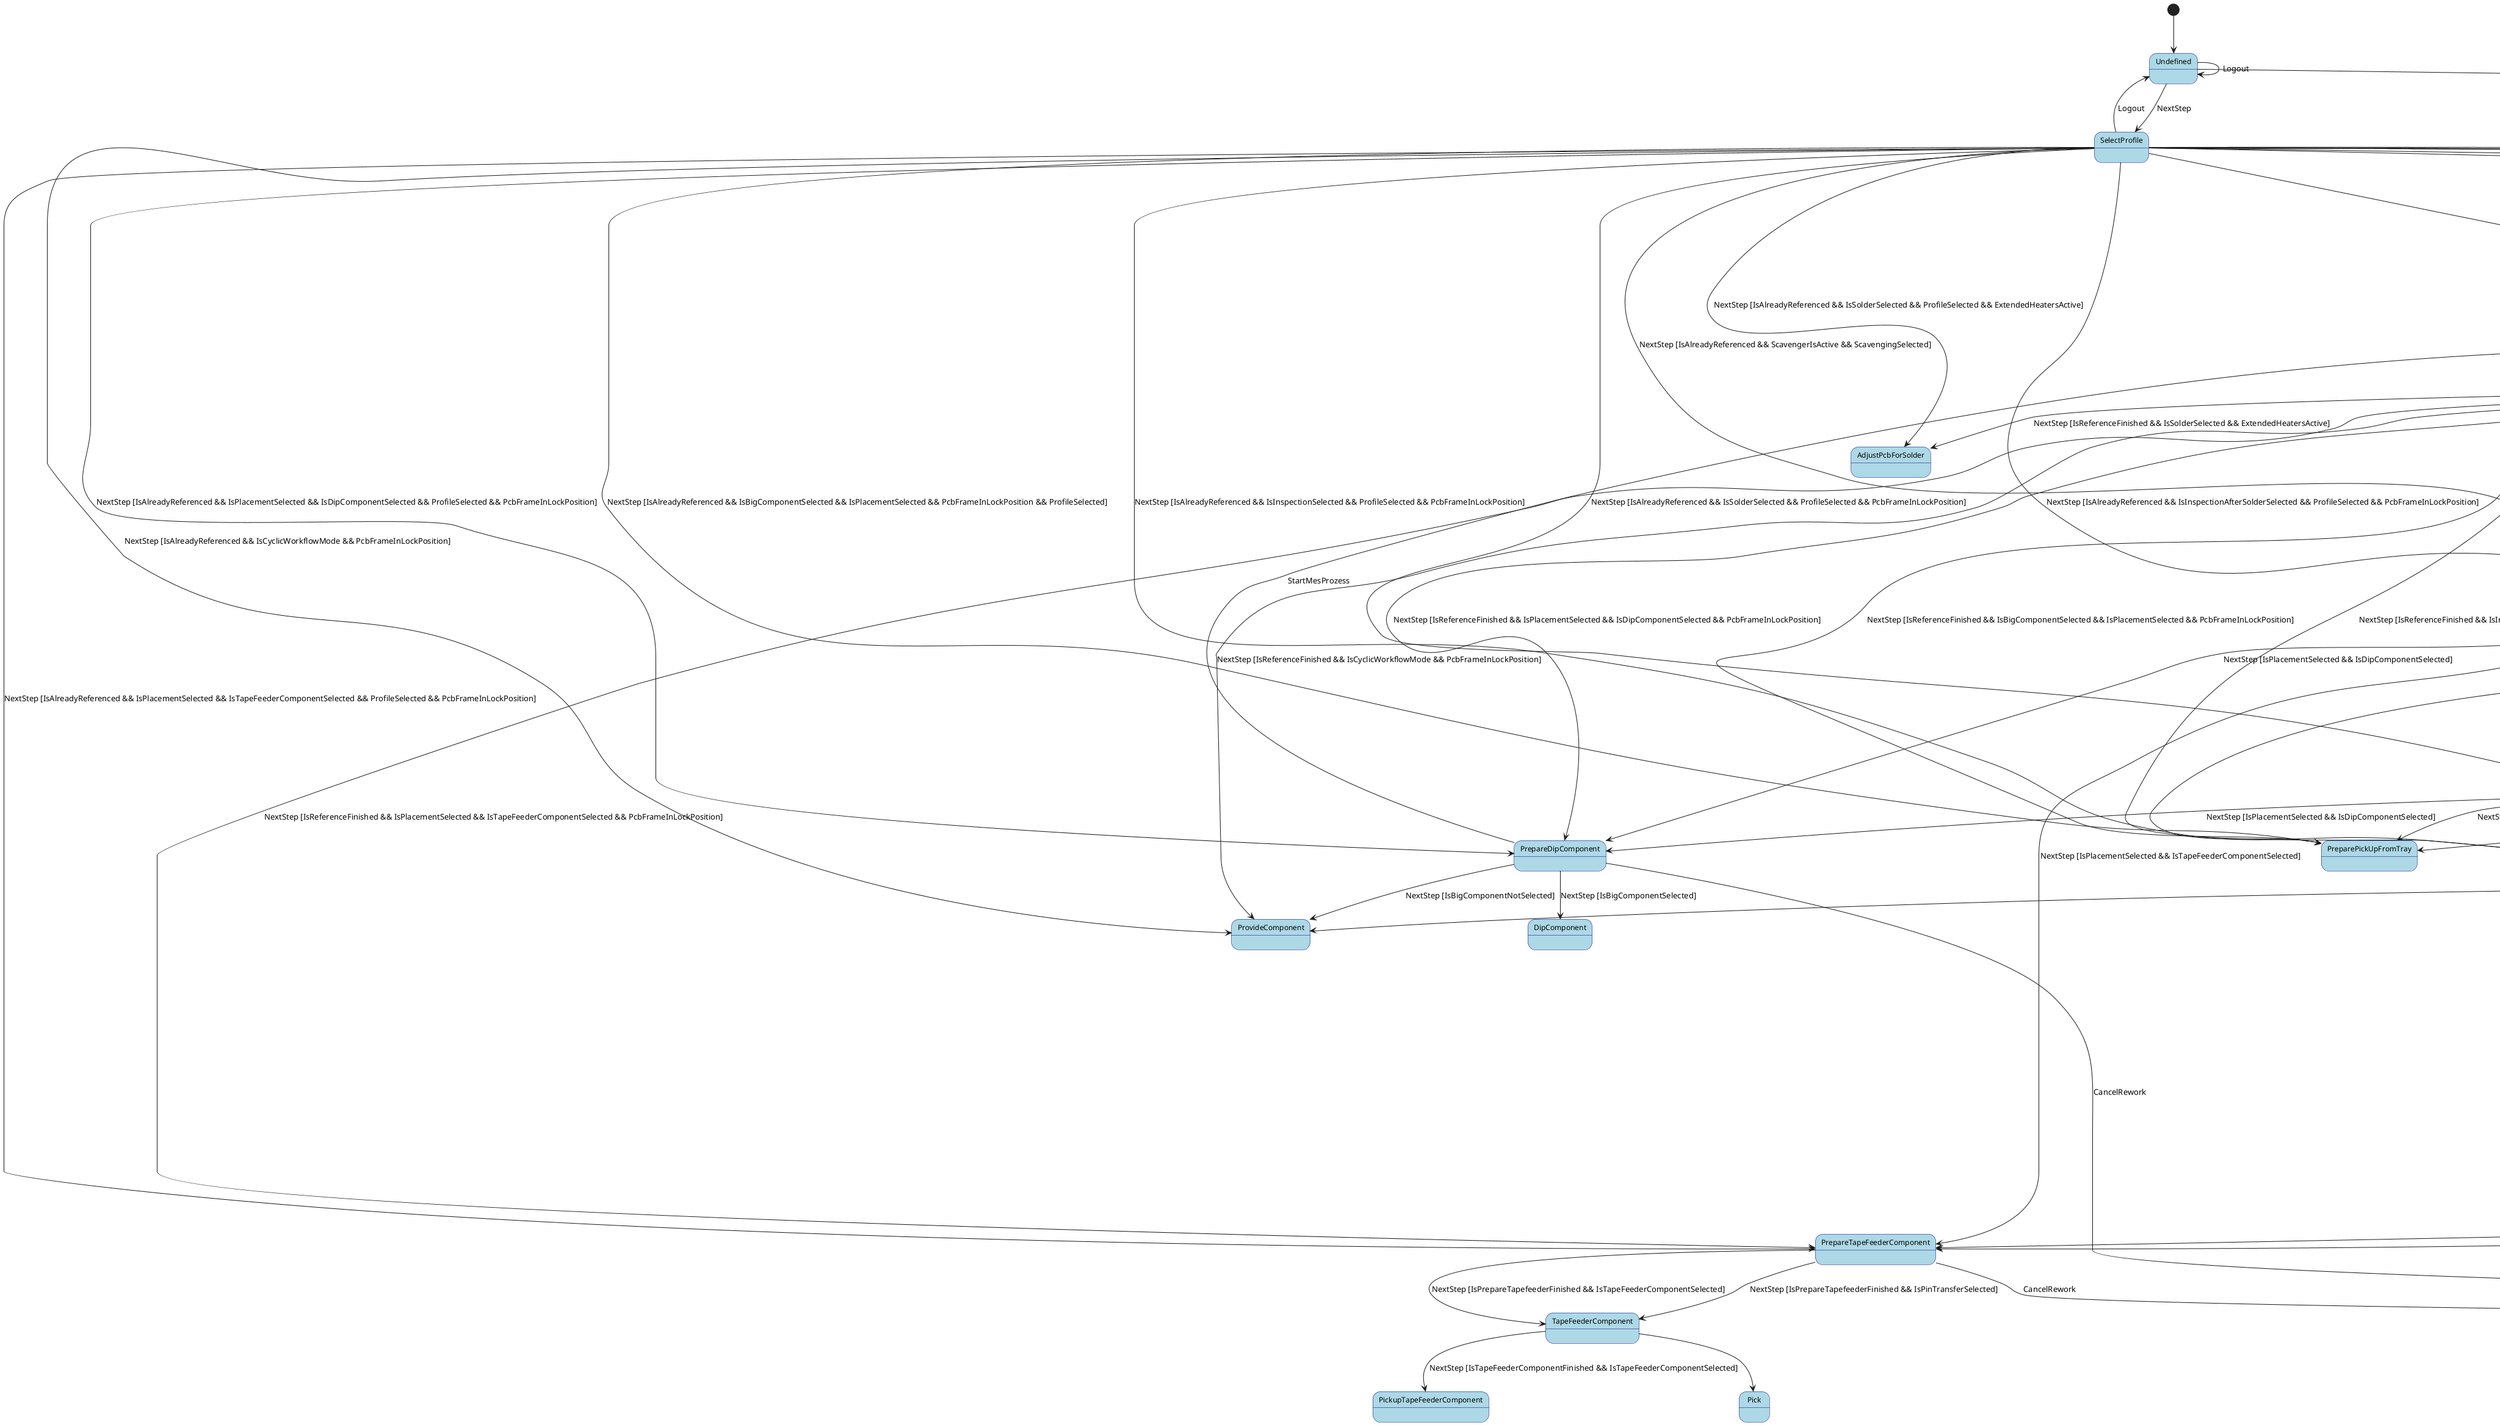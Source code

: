 @startuml StateMachineReworkHR600Base
skinparam state {
  BackgroundColor LightBlue
  BorderColor DarkBlue
  FontSize 12
}

[*] --> Undefined

' Transitions from Undefined
Undefined --> Undefined : Logout
Undefined --> SelectProfile : NextStep
Undefined --> PcbVerification : StartMesProzess

' Transitions from PcbVerification
PcbVerification --> VerifyPcb : StartMesProzess [IsPcbVerificationFinished]
PcbVerification --> CanceledWorkflow : CancelRework

' Transitions from VerifyPcb
VerifyPcb --> Reference : NextStep [IsVerifyPcbFinished]
VerifyPcb --> VerifyPcb : StartMesProzess
VerifyPcb --> CanceledWorkflow : CancelRework

' Transitions from SelectProfile
SelectProfile --> Undefined : Logout
SelectProfile --> AdjustPcb : NextStep [IsAlreadyReferenced && ProfileSelected && ExtendedHeatersActive]
SelectProfile --> PrepareScavenging : NextStep [IsAlreadyReferenced && ScavengerIsActive && ScavengingSelected]
SelectProfile --> AdjustCrosshair : NextStep [IsAlreadyReferenced && IsDesolderSelected && ProfileSelected && PcbFrameInLockPosition]
SelectProfile --> PreparePickUpFromTray : NextStep [IsAlreadyReferenced && IsBigComponentSelected && IsPlacementSelected && PcbFrameInLockPosition && ProfileSelected]
SelectProfile --> PrepareDipComponent : NextStep [IsAlreadyReferenced && IsPlacementSelected && IsDipComponentSelected && ProfileSelected && PcbFrameInLockPosition]
SelectProfile --> PrepareProvidePrintedComponent : NextStep [IsAlreadyReferenced && IsPlacementSelected && IsPrintComponentSelected && ProfileSelected && PcbFrameInLockPosition]
SelectProfile --> ChangePipetteBeforePipetteDip : NextStep [IsAlreadyReferenced && IsPlacementSelected && IsPinTransferSelected && ProfileSelected && PcbFrameInLockPosition]
SelectProfile --> PrepareTapeFeederComponent : NextStep [IsAlreadyReferenced && IsPlacementSelected && IsTapeFeederComponentSelected && ProfileSelected && PcbFrameInLockPosition]
SelectProfile --> ProvideComponent : NextStep [IsAlreadyReferenced && IsCyclicWorkflowMode && PcbFrameInLockPosition]
SelectProfile --> PrepareProvideComponent : NextStep [IsAlreadyReferenced && IsPlacementSelected && ProfileSelected && PcbFrameInLockPosition]
SelectProfile --> Inspection : NextStep [IsAlreadyReferenced && IsInspectionSelected && ProfileSelected && PcbFrameInLockPosition]
SelectProfile --> AdjustPcbForSolder : NextStep [IsAlreadyReferenced && IsSolderSelected && ProfileSelected && ExtendedHeatersActive]
SelectProfile --> AdjustCrosshairForSolder : NextStep [IsAlreadyReferenced && IsSolderSelected && ProfileSelected && PcbFrameInLockPosition]
SelectProfile --> InspectionAfterSolder : NextStep [IsAlreadyReferenced && IsInspectionAfterSolderSelected && ProfileSelected && PcbFrameInLockPosition]
SelectProfile --> Reference : NextStep [ProfileSelected]
SelectProfile --> VerifyPcb : StartMesProzess [IsPcbVerificationFinished]
SelectProfile --> InsertScavengingPipette : NextStep [ScavengingSelected && ProfileSelected && IsAlreadyReferenced]

' Transitions from Reference
Reference --> ProvideComponent : NextStep [IsReferenceFinished && IsCyclicWorkflowMode && PcbFrameInLockPosition]
Reference --> AdjustPcb : NextStep [IsReferenceFinished && ExtendedHeatersActive]
Reference --> PrepareScavenging : NextStep [IsReferenceFinished && ScavengerIsActive && ScavengingSelected]
Reference --> AdjustCrosshair : NextStep [IsReferenceFinished && IsDesolderSelected && PcbFrameInLockPosition]
Reference --> PreparePickUpFromTray : NextStep [IsReferenceFinished && IsBigComponentSelected && IsPlacementSelected && PcbFrameInLockPosition]
Reference --> PrepareProvidePrintedComponent : NextStep [IsReferenceFinished && IsPlacementSelected && IsPrintComponentSelected && PcbFrameInLockPosition]
Reference --> PrepareDipComponent : NextStep [IsReferenceFinished && IsPlacementSelected && IsDipComponentSelected && PcbFrameInLockPosition]
Reference --> ChangePipetteBeforePipetteDip : NextStep [IsReferenceFinished && IsPlacementSelected && IsPinTransferSelected && PcbFrameInLockPosition]
Reference --> PrepareTapeFeederComponent : NextStep [IsReferenceFinished && IsPlacementSelected && IsTapeFeederComponentSelected && PcbFrameInLockPosition]
Reference --> PrepareProvideComponent : NextStep [IsReferenceFinished && IsPlacementSelected && PcbFrameInLockPosition]
Reference --> Inspection : NextStep [IsReferenceFinished && IsInspectionSelected && PcbFrameInLockPosition]
Reference --> AdjustPcbForSolder : NextStep [IsReferenceFinished && IsSolderSelected && ExtendedHeatersActive]
Reference --> AdjustCrosshairForSolder : NextStep [IsReferenceFinished && IsSolderSelected && PcbFrameInLockPosition]
Reference --> InspectionAfterSolder : NextStep [IsReferenceFinished && IsInspectionAfterSolderSelected && PcbFrameInLockPosition]
Reference --> VerifyPcb : NextStep
Reference --> CanceledWorkflow : CancelRework
Reference --> VerifyPcb : StartMesProzess
Reference --> InsertScavengingPipette : NextStep [IsReferenceFinished && ScavengingSelected]

' Transitions from AdjustPcb
AdjustPcb --> PrepareScavenging : NextStep [ScavengerIsActive && ScavengingSelected]
AdjustPcb --> AdjustCrosshair : NextStep [IsDesolderSelected]
AdjustPcb --> PreparePickUpFromTray : NextStep [IsBigComponentSelected && IsPlacementSelected]
AdjustPcb --> PrepareProvidePrintedComponent : NextStep [IsPlacementSelected && IsPrintComponentSelected]
AdjustPcb --> PrepareDipComponent : NextStep [IsPlacementSelected && IsDipComponentSelected]
AdjustPcb --> ChangePipetteBeforePipetteDip : NextStep [IsPlacementSelected && IsPinTransferSelected]
AdjustPcb --> PrepareTapeFeederComponent : NextStep [IsPlacementSelected && IsTapeFeederComponentSelected]
AdjustPcb --> PrepareProvideComponent : NextStep [IsPlacementSelected]
AdjustPcb --> Inspection : NextStep [IsInspectionSelected]
AdjustPcb --> AdjustCrosshairForSolder : NextStep [IsSolderSelected]
AdjustPcb --> InspectionAfterSolder : NextStep [IsInspectionAfterSolderSelected]
AdjustPcb --> FinishRework : NextStep
AdjustPcb --> CanceledWorkflow : CancelRework
AdjustPcb --> VerifyPcb : StartMesProzess

' Transitions from AdjustCrosshair
AdjustCrosshair --> AdjustTeSensor : NextStep [AdjustDriveFinished]
AdjustCrosshair --> CanceledWorkflow : CancelRework
AdjustCrosshair --> VerifyPcb : StartMesProzess

' Transitions from AdjustTeSensor
AdjustTeSensor --> InsertScavengingPipette : NextStep [ScavengerIsActive && ScavengingSelected && PrepareScavengingFinished]
AdjustTeSensor --> Desolder : NextStep [AdjustDriveFinished && IsDesolderSelected]
AdjustTeSensor --> FinishRework : NextStep
AdjustTeSensor --> CanceledWorkflow : CancelRework
AdjustTeSensor --> VerifyPcb : StartMesProzess

' Transitions from InsertScavengingPipette
InsertScavengingPipette --> Desolder : NextStep [InsertScavengingPipetteFinished]
InsertScavengingPipette --> CanceledWorkflow : CancelRework
InsertScavengingPipette --> VerifyPcb : StartMesProzess

' Transitions from Desolder
Desolder --> ScavengingElement : NextStep [ScavengerIsActive && ScavengingSelected && IsDesolderFinished]
Desolder --> CleanBoard : NextStep [IsDesolderFinished]
Desolder --> AdjustCrosshair : PreviousStep
Desolder --> CanceledWorkflow : CancelRework
Desolder --> VerifyPcb : StartMesProzess

' Transitions from CleanBoard
CleanBoard --> PreparePickUpFromTray : NextStep [IsBigComponentSelected && IsPlacementSelected]
CleanBoard --> PrepareProvidePrintedComponent : NextStep [IsPlacementSelected && IsPrintComponentSelected]
CleanBoard --> PrepareDipComponent : NextStep [IsPlacementSelected && IsDipComponentSelected]
CleanBoard --> ChangePipetteBeforePipetteDip : NextStep [IsPlacementSelected && IsPinTransferSelected]
CleanBoard --> PrepareTapeFeederComponent : NextStep [IsPlacementSelected && IsTapeFeederComponentSelected]
CleanBoard --> PrepareProvideComponent : NextStep [IsPlacementSelected]
CleanBoard --> PreparePickUpFromTray : NextStep [IsPlacementSelected && IsBigComponentSelected]
CleanBoard --> Inspection : NextStep [IsInspectionSelected]
CleanBoard --> AdjustCrosshairForSolder : NextStep [IsSolderSelected]
CleanBoard --> InspectionAfterSolder : NextStep [IsInspectionAfterSolderSelected]
CleanBoard --> FinishRework : NextStep
CleanBoard --> CanceledWorkflow : CancelRework
CleanBoard --> VerifyPcb : StartMesProzess

' Transitions from PrepareProvidePrintedComponent
PrepareProvidePrintedComponent --> ProvidePrintedComponent : NextStep
PrepareProvidePrintedComponent --> CanceledWorkflow : CancelRework
PrepareProvidePrintedComponent --> VerifyPcb : StartMesProzess

' Transitions from ProvidePrintedComponent
ProvidePrintedComponent --> PinDetection : NextStep [IsProvidePrintedComponentFinished]
ProvidePrintedComponent --> CanceledWorkflow : CancelRework
ProvidePrintedComponent --> VerifyPcb : StartMesProzess

' Transitions from PrepareDipComponent
PrepareDipComponent --> ProvideComponent : NextStep [IsBigComponentNotSelected]
PrepareDipComponent --> DipComponent : NextStep [IsBigComponentSelected]
PrepareDipComponent --> CanceledWorkflow : CancelRework
PrepareDipComponent --> VerifyPcb : StartMesProzess

' Transitions from PrepareProvideComponent
PrepareProvideComponent --> ProvideComponent : NextStep
PrepareProvideComponent --> CanceledWorkflow : CancelRework
PrepareProvideComponent --> VerifyPcb : StartMesProzess

' Transitions from ChangePipetteBeforePipetteDip
ChangePipetteBeforePipetteDip --> SelectContactSurfaces : NextStep [IsChangePipetteBeforePipetteDipFinished]
ChangePipetteBeforePipetteDip --> CanceledWorkflow : CancelRework
ChangePipetteBeforePipetteDip --> VerifyPcb : StartMesProzess

' Transitions from SelectContactSurfaces
SelectContactSurfaces --> ApplySolderPasteOnContactSurface : NextStep [IsSelectContactSurfacesFinished]
SelectContactSurfaces --> CanceledWorkflow : CancelRework
SelectContactSurfaces --> VerifyPcb : StartMesProzess

' Transitions from ApplySolderPasteOnContactSurface
ApplySolderPasteOnContactSurface --> InspectingApplySolderPasteOnContactSurface : NextStep [IsApplySolderPasteOnContactSurfaceFinished]
ApplySolderPasteOnContactSurface --> CanceledWorkflow : CancelRework
ApplySolderPasteOnContactSurface --> VerifyPcb : StartMesProzess

' Transitions from InspectingApplySolderPasteOnContactSurface
InspectingApplySolderPasteOnContactSurface --> ApplySolderPasteOnContactSurface : NextStep [IsRedoSelectContactSurfacesFinished]
InspectingApplySolderPasteOnContactSurface --> ChangePipetteAfterPipetteDip : NextStep [IsInspectingApplySolderPasteOnContactSurfaceFinished]
InspectingApplySolderPasteOnContactSurface --> CanceledWorkflow : CancelRework
InspectingApplySolderPasteOnContactSurface --> VerifyPcb : StartMesProzess

' Transitions from ChangePipetteAfterPipetteDip
ChangePipetteAfterPipetteDip --> PrepareTapeFeederComponent : NextStep [IsChangePipetteAfterPipetteDipFinished]
ChangePipetteAfterPipetteDip --> CanceledWorkflow : CancelRework
ChangePipetteAfterPipetteDip --> VerifyPcb : StartMesProzess

' Transitions from PrepareTapeFeederComponent
PrepareTapeFeederComponent --> TapeFeederComponent : NextStep [IsPrepareTapefeederFinished && IsTapeFeederComponentSelected]
PrepareTapeFeederComponent --> TapeFeederComponent : NextStep [IsPrepareTapefeederFinished && IsPinTransferSelected]
PrepareTapeFeederComponent --> CanceledWorkflow : CancelRework

' Transitions from TapeFeederComponent
TapeFeederComponent --> PickupTapeFeederComponent : NextStep [IsTapeFeederComponentFinished && IsTapeFeederComponentSelected]
TapeFeederComponent --> Pick
